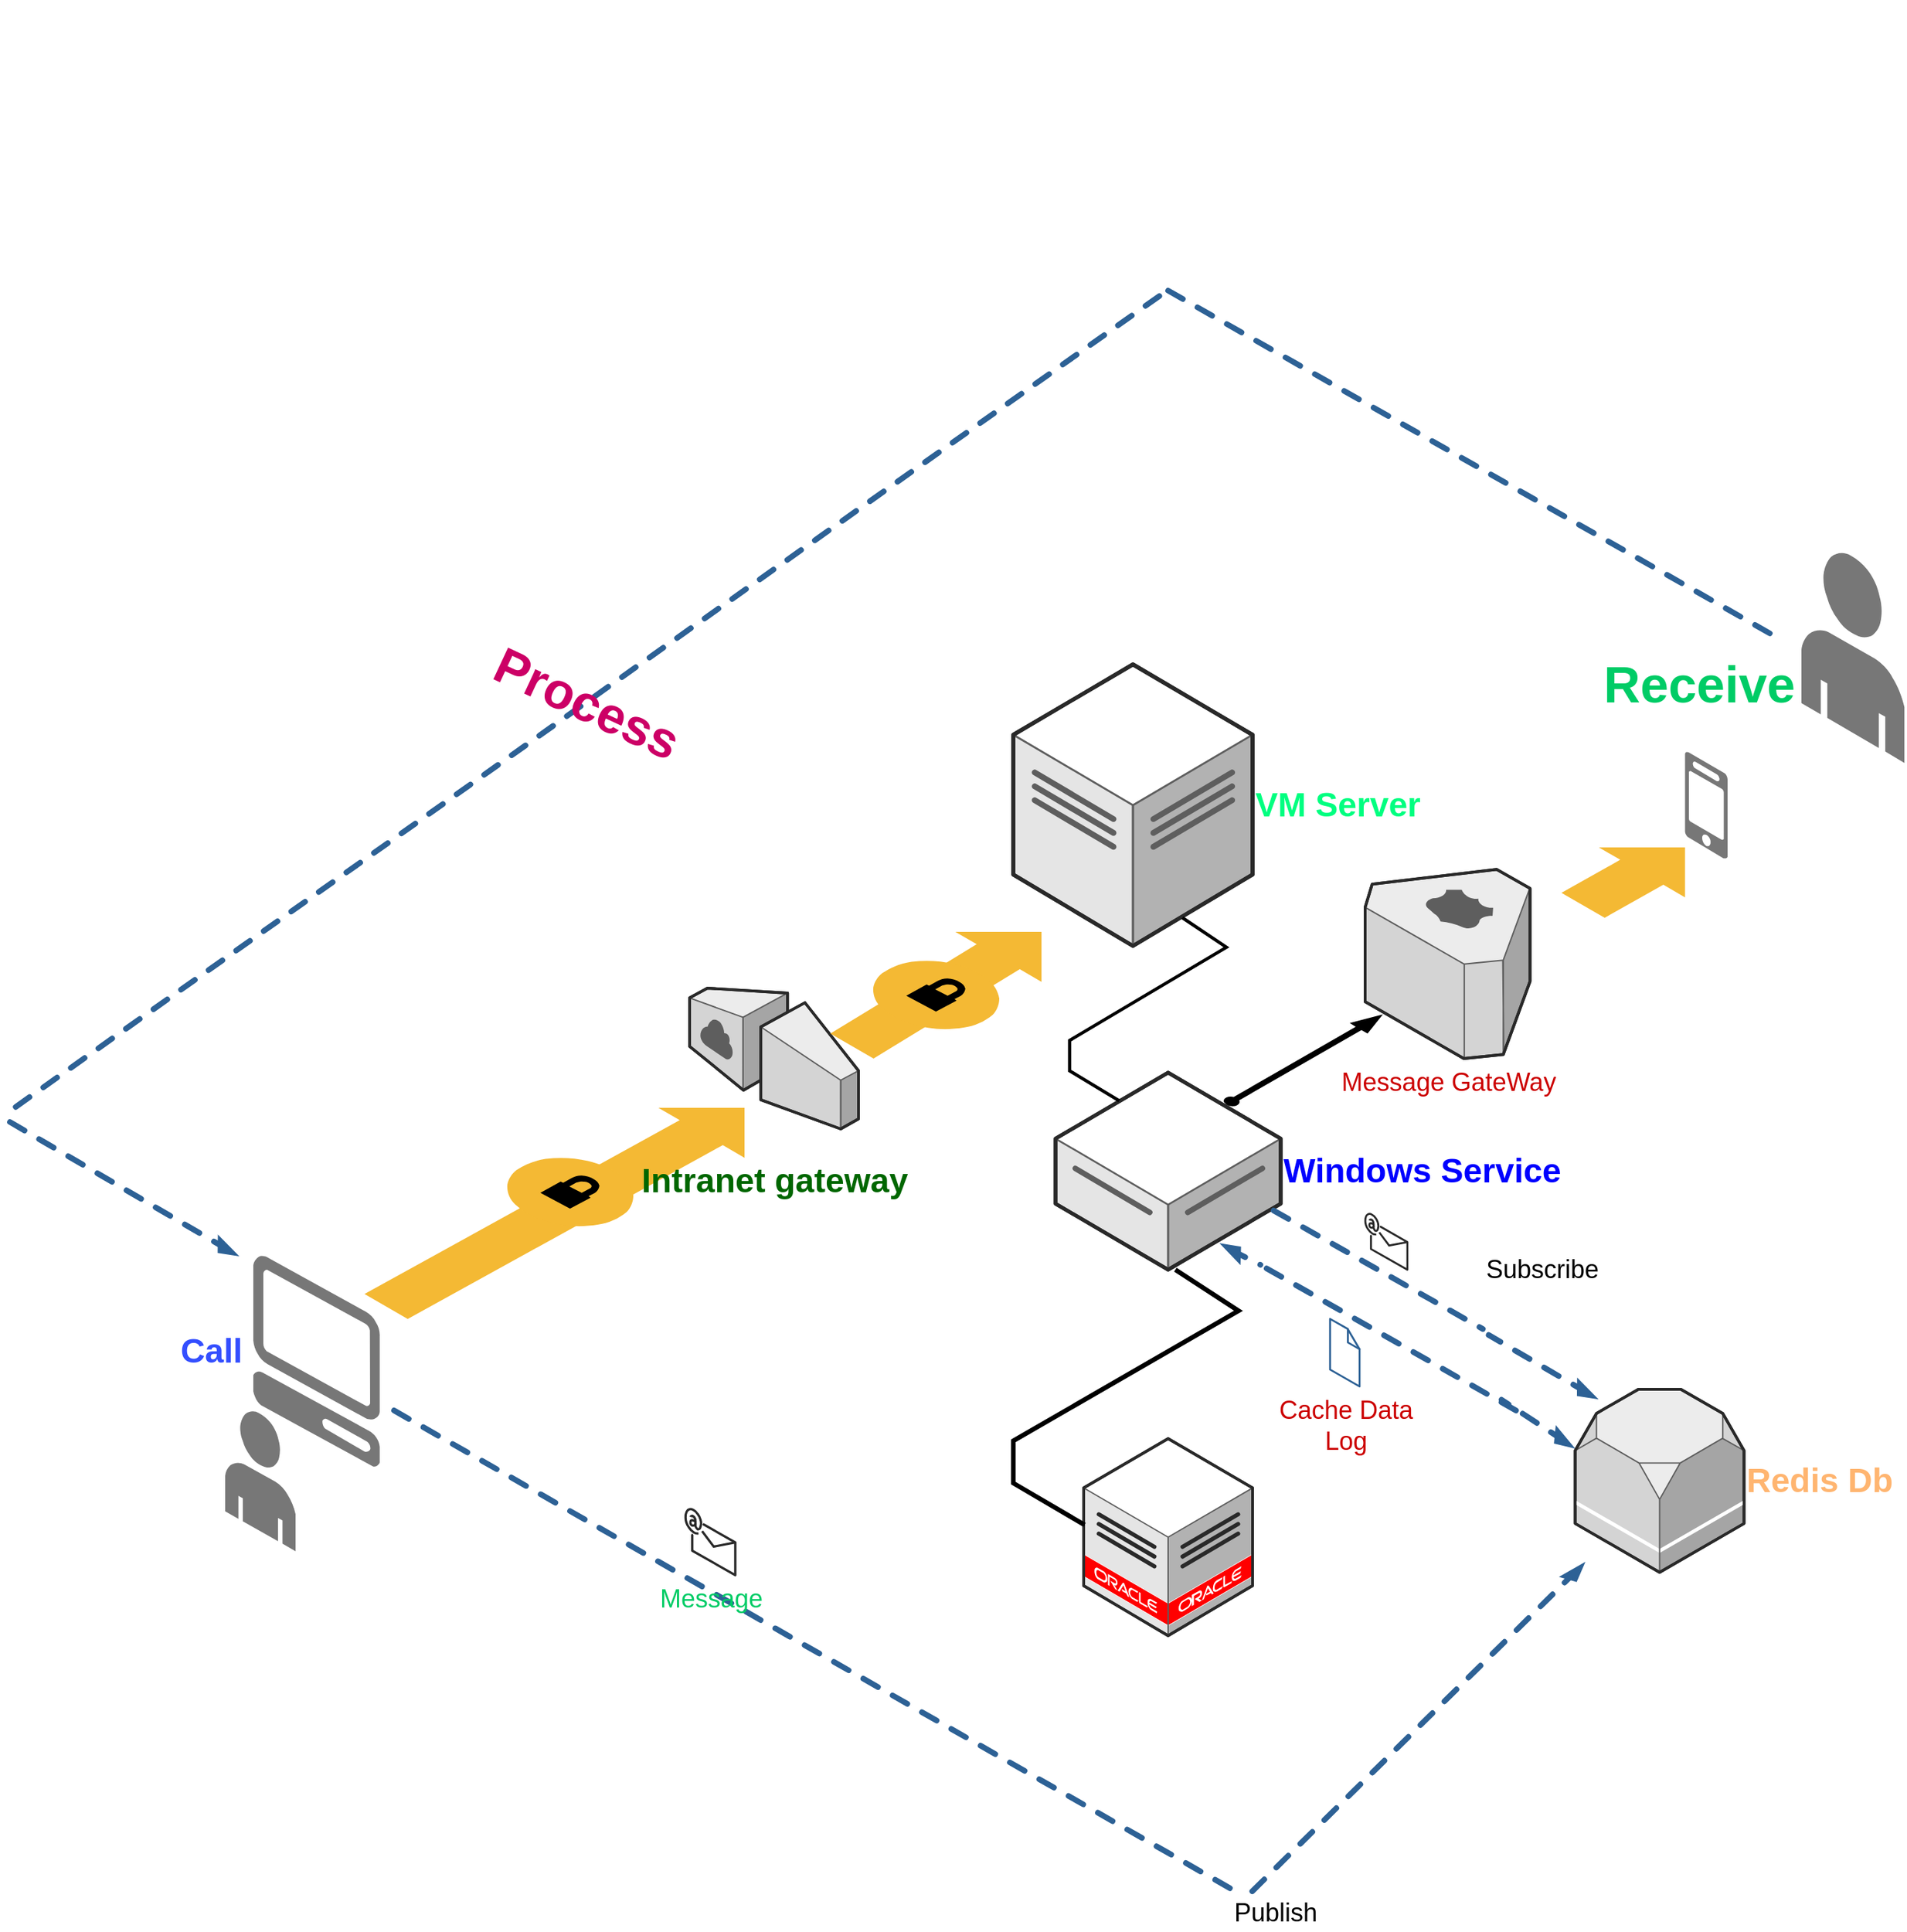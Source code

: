 <mxfile version="20.5.3" type="github">
  <diagram id="MKdxT-kbVQBQOqeZdq-M" name="第 1 页">
    <mxGraphModel dx="2157" dy="2290" grid="1" gridSize="10" guides="1" tooltips="1" connect="1" arrows="1" fold="1" page="1" pageScale="1" pageWidth="827" pageHeight="1169" math="0" shadow="0">
      <root>
        <mxCell id="0" />
        <mxCell id="1" parent="0" />
        <mxCell id="15rNjFRlz3vgorncTaDq-3" value="" style="verticalLabelPosition=bottom;html=1;verticalAlign=top;strokeWidth=1;align=center;outlineConnect=0;dashed=0;outlineConnect=0;shape=mxgraph.aws3d.end_user;strokeColor=none;fillColor=#777777;aspect=fixed;" vertex="1" parent="1">
          <mxGeometry x="180" y="710" width="50" height="100" as="geometry" />
        </mxCell>
        <mxCell id="15rNjFRlz3vgorncTaDq-4" value="&lt;h1&gt;&lt;font color=&quot;#334eff&quot;&gt;Call&amp;nbsp;&lt;/font&gt;&lt;/h1&gt;&lt;div&gt;&lt;font color=&quot;#334eff&quot;&gt;&lt;br&gt;&lt;/font&gt;&lt;/div&gt;" style="verticalLabelPosition=middle;html=1;verticalAlign=middle;strokeWidth=1;align=right;outlineConnect=0;dashed=0;outlineConnect=0;shape=mxgraph.aws3d.client;aspect=fixed;strokeColor=none;fillColor=#777777;direction=east;labelPosition=left;" vertex="1" parent="1">
          <mxGeometry x="200" y="600" width="90" height="150" as="geometry" />
        </mxCell>
        <mxCell id="15rNjFRlz3vgorncTaDq-8" value="" style="verticalLabelPosition=bottom;html=1;verticalAlign=top;strokeWidth=1;align=center;outlineConnect=0;dashed=0;outlineConnect=0;shape=mxgraph.aws3d.flatEdge2;strokeColor=none;fillColor=#F4B934;aspect=fixed;" vertex="1" parent="1">
          <mxGeometry x="279" y="494.95" width="270" height="150" as="geometry" />
        </mxCell>
        <mxCell id="15rNjFRlz3vgorncTaDq-7" value="&lt;h1&gt;&lt;font color=&quot;#006600&quot;&gt;Intranet gateway&lt;/font&gt;&lt;/h1&gt;" style="verticalLabelPosition=bottom;html=1;verticalAlign=top;strokeWidth=1;align=center;outlineConnect=0;dashed=0;outlineConnect=0;shape=mxgraph.aws3d.internetGateway;fillColor=#ECECEC;strokeColor=#5E5E5E;aspect=fixed;direction=east;flipH=1;" vertex="1" parent="1">
          <mxGeometry x="510" y="410" width="120" height="100" as="geometry" />
        </mxCell>
        <mxCell id="15rNjFRlz3vgorncTaDq-6" value="" style="verticalLabelPosition=bottom;html=1;verticalAlign=top;strokeWidth=1;align=center;outlineConnect=0;dashed=0;outlineConnect=0;shape=mxgraph.aws3d.secureConnection;fillColor=#F4B934;strokeColor=none;aspect=fixed;fontFamily=Helvetica;fontSize=12;fontColor=default;" vertex="1" parent="1">
          <mxGeometry x="380" y="530" width="90" height="50" as="geometry" />
        </mxCell>
        <mxCell id="15rNjFRlz3vgorncTaDq-9" value="&lt;h1&gt;&lt;font color=&quot;#0000ff&quot;&gt;Windows Service&lt;/font&gt;&lt;/h1&gt;" style="verticalLabelPosition=middle;html=1;verticalAlign=middle;strokeWidth=1;align=left;outlineConnect=0;dashed=0;outlineConnect=0;shape=mxgraph.aws3d.dataServer;strokeColor=#5E5E5E;aspect=fixed;labelPosition=right;" vertex="1" parent="1">
          <mxGeometry x="770" y="470" width="160" height="140" as="geometry" />
        </mxCell>
        <mxCell id="15rNjFRlz3vgorncTaDq-11" value="" style="verticalLabelPosition=bottom;html=1;verticalAlign=top;strokeWidth=1;align=center;outlineConnect=0;dashed=0;outlineConnect=0;shape=mxgraph.aws3d.flatEdge2;strokeColor=none;fillColor=#F4B934;aspect=fixed;" vertex="1" parent="1">
          <mxGeometry x="610" y="370" width="150" height="90" as="geometry" />
        </mxCell>
        <mxCell id="15rNjFRlz3vgorncTaDq-12" value="&lt;h1&gt;&lt;font color=&quot;#00ff80&quot;&gt;VM Server&lt;/font&gt;&lt;/h1&gt;" style="verticalLabelPosition=middle;html=1;verticalAlign=middle;strokeWidth=1;align=left;outlineConnect=0;dashed=0;outlineConnect=0;shape=mxgraph.aws3d.dataCenter;strokeColor=#5E5E5E;aspect=fixed;labelPosition=right;" vertex="1" parent="1">
          <mxGeometry x="740" y="180" width="170" height="200" as="geometry" />
        </mxCell>
        <mxCell id="15rNjFRlz3vgorncTaDq-13" value="" style="verticalLabelPosition=bottom;html=1;verticalAlign=top;strokeWidth=1;align=center;outlineConnect=0;dashed=0;outlineConnect=0;shape=mxgraph.aws3d.edge2;strokeColor=#000000;aspect=fixed;direction=west;flipV=1;" vertex="1" parent="1">
          <mxGeometry x="780" y="360" width="111.43" height="130" as="geometry" />
        </mxCell>
        <mxCell id="15rNjFRlz3vgorncTaDq-14" value="" style="verticalLabelPosition=bottom;html=1;verticalAlign=top;strokeWidth=1;align=center;outlineConnect=0;dashed=0;outlineConnect=0;shape=mxgraph.aws3d.oracleDataCenter;fillColor=#ffffff;strokeColor=#5E5E5E;aspect=fixed;" vertex="1" parent="1">
          <mxGeometry x="790" y="730" width="120" height="140" as="geometry" />
        </mxCell>
        <mxCell id="15rNjFRlz3vgorncTaDq-15" value="" style="verticalLabelPosition=bottom;html=1;verticalAlign=top;strokeWidth=1;align=center;outlineConnect=0;dashed=0;outlineConnect=0;shape=mxgraph.aws3d.edge2;strokeColor=#000000;aspect=fixed;direction=west;flipH=0;flipV=1;" vertex="1" parent="1">
          <mxGeometry x="740" y="610" width="160.01" height="181.33" as="geometry" />
        </mxCell>
        <mxCell id="15rNjFRlz3vgorncTaDq-17" value="&lt;h1&gt;&lt;font color=&quot;#ffb570&quot;&gt;Redis Db&lt;/font&gt;&lt;/h1&gt;" style="verticalLabelPosition=middle;html=1;verticalAlign=middle;strokeWidth=1;align=left;outlineConnect=0;dashed=0;outlineConnect=0;shape=mxgraph.aws3d.rds;fillColor=#ECECEC;strokeColor=#5E5E5E;aspect=fixed;labelPosition=right;" vertex="1" parent="1">
          <mxGeometry x="1139.23" y="695" width="120" height="130" as="geometry" />
        </mxCell>
        <mxCell id="15rNjFRlz3vgorncTaDq-24" value="Publish" style="verticalLabelPosition=bottom;html=1;verticalAlign=top;strokeWidth=1;align=left;outlineConnect=0;dashed=0;outlineConnect=0;shape=mxgraph.aws3d.dashedArrowlessEdge2;strokeColor=#2D6195;aspect=fixed;fontSize=18;labelPosition=right;" vertex="1" parent="1">
          <mxGeometry x="300" y="710" width="595" height="340" as="geometry" />
        </mxCell>
        <mxCell id="15rNjFRlz3vgorncTaDq-25" value="" style="verticalLabelPosition=bottom;html=1;verticalAlign=top;strokeWidth=1;align=center;outlineConnect=0;dashed=0;outlineConnect=0;shape=mxgraph.aws3d.dashedEdge2;strokeColor=#2D6195;aspect=fixed;fontSize=18;rotation=-15;" vertex="1" parent="1">
          <mxGeometry x="881.82" y="852.4" width="291.11" height="165.83" as="geometry" />
        </mxCell>
        <mxCell id="15rNjFRlz3vgorncTaDq-29" value="" style="verticalLabelPosition=bottom;html=1;verticalAlign=top;strokeWidth=1;align=center;outlineConnect=0;dashed=0;outlineConnect=0;shape=mxgraph.aws3d.secureConnection;fillColor=#F4B934;strokeColor=none;aspect=fixed;fontFamily=Helvetica;fontSize=12;fontColor=default;" vertex="1" parent="1">
          <mxGeometry x="640" y="390" width="90" height="50" as="geometry" />
        </mxCell>
        <mxCell id="15rNjFRlz3vgorncTaDq-30" value="Message" style="verticalLabelPosition=bottom;html=1;verticalAlign=top;strokeWidth=1;align=center;outlineConnect=0;dashed=0;outlineConnect=0;shape=mxgraph.aws3d.email;aspect=fixed;strokeColor=#292929;fontSize=18;fontColor=#00CC66;" vertex="1" parent="1">
          <mxGeometry x="507" y="780" width="35.46" height="47" as="geometry" />
        </mxCell>
        <mxCell id="15rNjFRlz3vgorncTaDq-31" value="" style="verticalLabelPosition=bottom;html=1;verticalAlign=top;strokeWidth=1;align=center;outlineConnect=0;dashed=0;outlineConnect=0;shape=mxgraph.aws3d.email;aspect=fixed;strokeColor=#292929;fontSize=18;fontColor=#00CC66;" vertex="1" parent="1">
          <mxGeometry x="990.0" y="570.23" width="30" height="39.77" as="geometry" />
        </mxCell>
        <mxCell id="15rNjFRlz3vgorncTaDq-32" value="&lt;font color=&quot;#cc0000&quot;&gt;Message GateWay&lt;/font&gt;" style="verticalLabelPosition=bottom;html=1;verticalAlign=top;strokeWidth=1;align=center;outlineConnect=0;dashed=0;outlineConnect=0;shape=mxgraph.aws3d.route53;fillColor=#ECECEC;strokeColor=#5E5E5E;aspect=fixed;fontSize=18;fontColor=#00CC66;" vertex="1" parent="1">
          <mxGeometry x="990" y="325.6" width="117.17" height="134.4" as="geometry" />
        </mxCell>
        <mxCell id="15rNjFRlz3vgorncTaDq-33" value="" style="verticalLabelPosition=bottom;html=1;verticalAlign=top;strokeWidth=1;align=center;outlineConnect=0;dashed=0;outlineConnect=0;shape=mxgraph.aws3d.arrowNE;fillColor=#000000;aspect=fixed;fontSize=18;fontColor=#00CC66;" vertex="1" parent="1">
          <mxGeometry x="890" y="429.43" width="111.28" height="63.59" as="geometry" />
        </mxCell>
        <mxCell id="15rNjFRlz3vgorncTaDq-34" value="&lt;h1&gt;Receive&amp;nbsp;&lt;/h1&gt;" style="verticalLabelPosition=top;html=1;verticalAlign=bottom;strokeWidth=1;align=center;outlineConnect=0;dashed=0;outlineConnect=0;shape=mxgraph.aws3d.mobile_worker;aspect=fixed;strokeColor=none;fillColor=#777777;fontSize=18;fontColor=#00CC66;labelPosition=center;" vertex="1" parent="1">
          <mxGeometry x="1217.28" y="242.2" width="30.24" height="75.6" as="geometry" />
        </mxCell>
        <mxCell id="15rNjFRlz3vgorncTaDq-35" value="" style="verticalLabelPosition=bottom;html=1;verticalAlign=top;strokeWidth=1;align=center;outlineConnect=0;dashed=0;outlineConnect=0;shape=mxgraph.aws3d.end_user;strokeColor=none;fillColor=#777777;aspect=fixed;fontSize=18;fontColor=#00CC66;" vertex="1" parent="1">
          <mxGeometry x="1300" y="100" width="73.16" height="150" as="geometry" />
        </mxCell>
        <mxCell id="15rNjFRlz3vgorncTaDq-36" value="" style="verticalLabelPosition=bottom;html=1;verticalAlign=top;strokeWidth=1;align=center;outlineConnect=0;dashed=0;outlineConnect=0;shape=mxgraph.aws3d.flatEdge2;strokeColor=none;fillColor=#F4B934;aspect=fixed;fontSize=18;fontColor=#00CC66;direction=east;flipV=0;" vertex="1" parent="1">
          <mxGeometry x="1129.5" y="310" width="87.78" height="50" as="geometry" />
        </mxCell>
        <mxCell id="15rNjFRlz3vgorncTaDq-37" value="" style="verticalLabelPosition=bottom;html=1;verticalAlign=top;strokeWidth=1;align=center;outlineConnect=0;dashed=0;outlineConnect=0;shape=mxgraph.aws3d.dashedEdge2;strokeColor=#2D6195;aspect=fixed;fontSize=18;fontColor=#00CC66;direction=south;rotation=-30;" vertex="1" parent="1">
          <mxGeometry x="1094.42" y="639.92" width="44.81" height="78.66" as="geometry" />
        </mxCell>
        <mxCell id="15rNjFRlz3vgorncTaDq-26" value="Subscribe" style="verticalLabelPosition=middle;html=1;verticalAlign=middle;strokeWidth=1;align=left;outlineConnect=0;dashed=0;outlineConnect=0;shape=mxgraph.aws3d.dashedArrowlessEdge2;strokeColor=#2D6195;aspect=fixed;fontSize=18;labelPosition=right;" vertex="1" parent="1">
          <mxGeometry x="925" y="568" width="148.6" height="84.08" as="geometry" />
        </mxCell>
        <mxCell id="15rNjFRlz3vgorncTaDq-41" value="" style="verticalLabelPosition=bottom;html=1;verticalAlign=top;strokeWidth=1;align=center;outlineConnect=0;dashed=0;outlineConnect=0;shape=mxgraph.aws3d.dashedArrowlessEdge2;strokeColor=#2D6195;aspect=fixed;fontSize=18;fontColor=#CC0000;" vertex="1" parent="1">
          <mxGeometry x="920" y="609.09" width="177.16" height="100.91" as="geometry" />
        </mxCell>
        <mxCell id="15rNjFRlz3vgorncTaDq-42" value="" style="verticalLabelPosition=bottom;html=1;verticalAlign=top;strokeWidth=1;align=center;outlineConnect=0;dashed=0;outlineConnect=0;shape=mxgraph.aws3d.dashedEdge2;strokeColor=#2D6195;aspect=fixed;fontSize=18;fontColor=#CC0000;direction=south;rotation=335;" vertex="1" parent="1">
          <mxGeometry x="1096.69" y="692.95" width="32.81" height="53.6" as="geometry" />
        </mxCell>
        <mxCell id="15rNjFRlz3vgorncTaDq-43" value="" style="verticalLabelPosition=bottom;html=1;verticalAlign=top;strokeWidth=1;align=center;outlineConnect=0;dashed=0;outlineConnect=0;shape=mxgraph.aws3d.dashedEdge2;strokeColor=#2D6195;aspect=fixed;fontSize=18;fontColor=#CC0000;direction=north;rotation=331;" vertex="1" parent="1">
          <mxGeometry x="892" y="585" width="18" height="27.6" as="geometry" />
        </mxCell>
        <mxCell id="15rNjFRlz3vgorncTaDq-44" value="Cache Data&lt;br&gt;Log&lt;br&gt;" style="verticalLabelPosition=bottom;html=1;verticalAlign=top;strokeWidth=1;align=center;outlineConnect=0;dashed=0;outlineConnect=0;shape=mxgraph.aws3d.file;aspect=fixed;strokeColor=#2d6195;fillColor=#ffffff;fontSize=18;fontColor=#CC0000;" vertex="1" parent="1">
          <mxGeometry x="965.07" y="644.95" width="20.95" height="48" as="geometry" />
        </mxCell>
        <mxCell id="15rNjFRlz3vgorncTaDq-53" value="" style="verticalLabelPosition=bottom;html=1;verticalAlign=top;strokeWidth=1;align=center;outlineConnect=0;dashed=0;outlineConnect=0;shape=mxgraph.aws3d.dashedArrowlessEdge2;strokeColor=#2D6195;aspect=fixed;fontSize=18;fontColor=#006600;" vertex="1" parent="1">
          <mxGeometry x="850" y="-85.57" width="429.37" height="244.57" as="geometry" />
        </mxCell>
        <mxCell id="15rNjFRlz3vgorncTaDq-54" value="&lt;h1&gt;&lt;font color=&quot;#cc0066&quot;&gt;Process&lt;/font&gt;&lt;/h1&gt;" style="verticalLabelPosition=middle;html=1;verticalAlign=middle;strokeWidth=1;align=center;outlineConnect=0;dashed=0;outlineConnect=0;shape=mxgraph.aws3d.dashedArrowlessEdge2;strokeColor=#2D6195;aspect=fixed;fontSize=18;fontColor=#006600;direction=south;rotation=25;labelPosition=center;" vertex="1" parent="1">
          <mxGeometry x="189.71" y="-226.66" width="493.93" height="867.08" as="geometry" />
        </mxCell>
        <mxCell id="15rNjFRlz3vgorncTaDq-55" value="" style="verticalLabelPosition=bottom;html=1;verticalAlign=top;strokeWidth=1;align=center;outlineConnect=0;dashed=0;outlineConnect=0;shape=mxgraph.aws3d.dashedEdge2;strokeColor=#2D6195;aspect=fixed;fontSize=18;fontColor=#006600;direction=south;rotation=-30;" vertex="1" parent="1">
          <mxGeometry x="56.85" y="465.69" width="97.1" height="170.47" as="geometry" />
        </mxCell>
      </root>
    </mxGraphModel>
  </diagram>
</mxfile>
